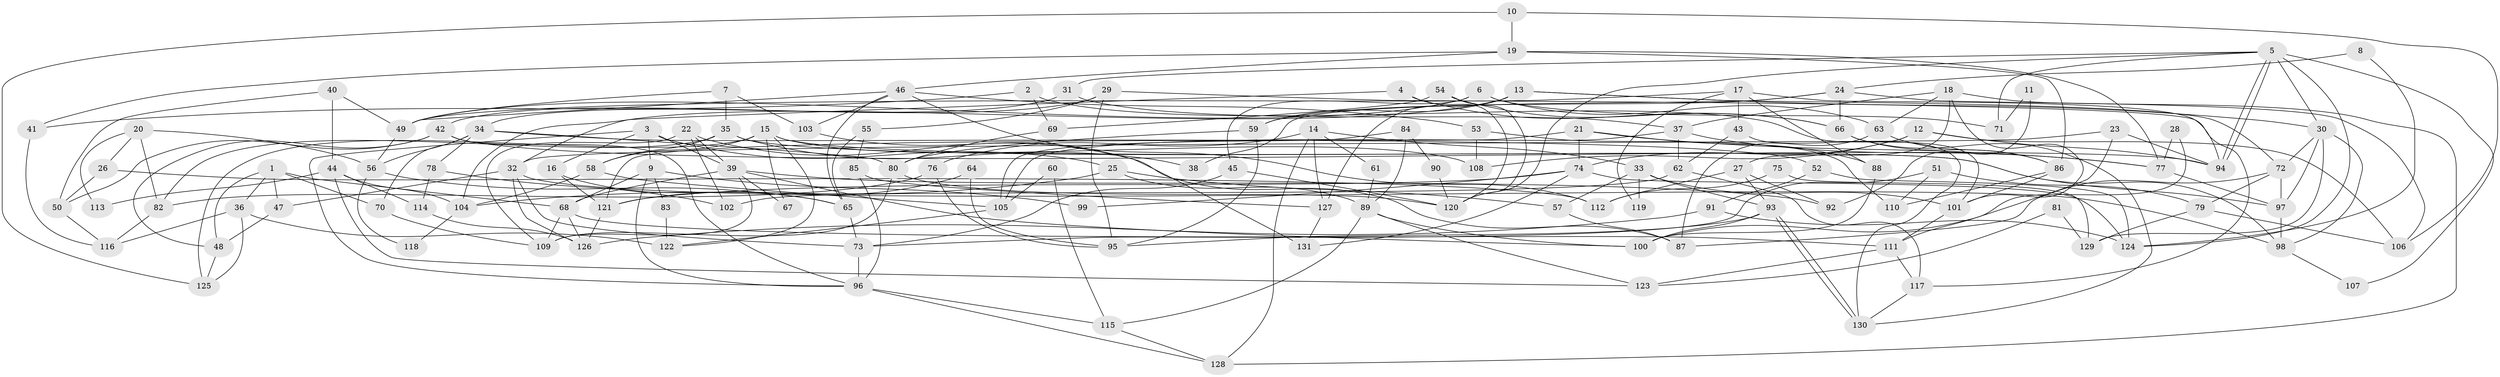// coarse degree distribution, {5: 0.22093023255813954, 3: 0.13953488372093023, 6: 0.20930232558139536, 10: 0.011627906976744186, 2: 0.16279069767441862, 4: 0.10465116279069768, 7: 0.05813953488372093, 8: 0.06976744186046512, 9: 0.023255813953488372}
// Generated by graph-tools (version 1.1) at 2025/41/03/06/25 10:41:59]
// undirected, 131 vertices, 262 edges
graph export_dot {
graph [start="1"]
  node [color=gray90,style=filled];
  1;
  2;
  3;
  4;
  5;
  6;
  7;
  8;
  9;
  10;
  11;
  12;
  13;
  14;
  15;
  16;
  17;
  18;
  19;
  20;
  21;
  22;
  23;
  24;
  25;
  26;
  27;
  28;
  29;
  30;
  31;
  32;
  33;
  34;
  35;
  36;
  37;
  38;
  39;
  40;
  41;
  42;
  43;
  44;
  45;
  46;
  47;
  48;
  49;
  50;
  51;
  52;
  53;
  54;
  55;
  56;
  57;
  58;
  59;
  60;
  61;
  62;
  63;
  64;
  65;
  66;
  67;
  68;
  69;
  70;
  71;
  72;
  73;
  74;
  75;
  76;
  77;
  78;
  79;
  80;
  81;
  82;
  83;
  84;
  85;
  86;
  87;
  88;
  89;
  90;
  91;
  92;
  93;
  94;
  95;
  96;
  97;
  98;
  99;
  100;
  101;
  102;
  103;
  104;
  105;
  106;
  107;
  108;
  109;
  110;
  111;
  112;
  113;
  114;
  115;
  116;
  117;
  118;
  119;
  120;
  121;
  122;
  123;
  124;
  125;
  126;
  127;
  128;
  129;
  130;
  131;
  1 -- 47;
  1 -- 70;
  1 -- 36;
  1 -- 48;
  1 -- 68;
  2 -- 41;
  2 -- 101;
  2 -- 69;
  3 -- 96;
  3 -- 9;
  3 -- 16;
  3 -- 25;
  3 -- 39;
  4 -- 120;
  4 -- 32;
  4 -- 66;
  5 -- 94;
  5 -- 94;
  5 -- 124;
  5 -- 30;
  5 -- 31;
  5 -- 71;
  5 -- 107;
  5 -- 120;
  6 -- 45;
  6 -- 49;
  6 -- 63;
  6 -- 71;
  7 -- 49;
  7 -- 35;
  7 -- 103;
  8 -- 24;
  8 -- 124;
  9 -- 68;
  9 -- 96;
  9 -- 83;
  9 -- 99;
  10 -- 19;
  10 -- 125;
  10 -- 106;
  11 -- 92;
  11 -- 71;
  12 -- 106;
  12 -- 108;
  12 -- 74;
  12 -- 94;
  13 -- 72;
  13 -- 104;
  13 -- 30;
  13 -- 59;
  13 -- 127;
  14 -- 33;
  14 -- 127;
  14 -- 61;
  14 -- 76;
  14 -- 128;
  15 -- 98;
  15 -- 122;
  15 -- 58;
  15 -- 67;
  15 -- 108;
  15 -- 125;
  16 -- 121;
  16 -- 65;
  17 -- 49;
  17 -- 94;
  17 -- 43;
  17 -- 88;
  17 -- 119;
  18 -- 63;
  18 -- 101;
  18 -- 27;
  18 -- 37;
  18 -- 128;
  19 -- 46;
  19 -- 77;
  19 -- 41;
  19 -- 86;
  20 -- 26;
  20 -- 82;
  20 -- 56;
  20 -- 113;
  21 -- 77;
  21 -- 88;
  21 -- 74;
  21 -- 121;
  22 -- 39;
  22 -- 109;
  22 -- 87;
  22 -- 102;
  23 -- 32;
  23 -- 94;
  23 -- 111;
  24 -- 66;
  24 -- 59;
  24 -- 38;
  24 -- 106;
  25 -- 89;
  25 -- 57;
  25 -- 104;
  26 -- 112;
  26 -- 50;
  27 -- 93;
  27 -- 92;
  27 -- 112;
  28 -- 77;
  28 -- 100;
  29 -- 117;
  29 -- 34;
  29 -- 55;
  29 -- 95;
  30 -- 72;
  30 -- 97;
  30 -- 98;
  30 -- 129;
  31 -- 37;
  31 -- 42;
  32 -- 126;
  32 -- 98;
  32 -- 47;
  32 -- 73;
  33 -- 93;
  33 -- 57;
  33 -- 101;
  33 -- 119;
  34 -- 78;
  34 -- 56;
  34 -- 52;
  34 -- 70;
  34 -- 80;
  35 -- 97;
  35 -- 82;
  35 -- 38;
  35 -- 58;
  36 -- 125;
  36 -- 116;
  36 -- 122;
  37 -- 62;
  37 -- 77;
  37 -- 105;
  39 -- 68;
  39 -- 67;
  39 -- 92;
  39 -- 100;
  39 -- 109;
  40 -- 49;
  40 -- 44;
  40 -- 50;
  41 -- 116;
  42 -- 94;
  42 -- 48;
  42 -- 50;
  42 -- 96;
  43 -- 130;
  43 -- 62;
  44 -- 123;
  44 -- 104;
  44 -- 113;
  44 -- 114;
  45 -- 120;
  45 -- 73;
  46 -- 103;
  46 -- 65;
  46 -- 49;
  46 -- 53;
  46 -- 112;
  47 -- 48;
  48 -- 125;
  49 -- 56;
  50 -- 116;
  51 -- 73;
  51 -- 79;
  51 -- 110;
  52 -- 124;
  52 -- 91;
  53 -- 110;
  53 -- 108;
  54 -- 69;
  54 -- 66;
  54 -- 120;
  55 -- 65;
  55 -- 85;
  56 -- 65;
  56 -- 118;
  57 -- 87;
  58 -- 104;
  58 -- 105;
  59 -- 80;
  59 -- 95;
  60 -- 115;
  60 -- 105;
  61 -- 89;
  62 -- 117;
  62 -- 102;
  63 -- 86;
  63 -- 87;
  64 -- 95;
  64 -- 121;
  65 -- 73;
  66 -- 86;
  66 -- 130;
  68 -- 109;
  68 -- 111;
  68 -- 126;
  69 -- 80;
  70 -- 109;
  72 -- 87;
  72 -- 79;
  72 -- 97;
  73 -- 96;
  74 -- 99;
  74 -- 121;
  74 -- 124;
  74 -- 131;
  75 -- 129;
  75 -- 112;
  76 -- 95;
  76 -- 82;
  77 -- 97;
  78 -- 114;
  78 -- 102;
  79 -- 106;
  79 -- 129;
  80 -- 120;
  80 -- 109;
  81 -- 129;
  81 -- 123;
  82 -- 116;
  83 -- 122;
  84 -- 105;
  84 -- 89;
  84 -- 90;
  85 -- 96;
  85 -- 127;
  86 -- 101;
  86 -- 110;
  88 -- 100;
  89 -- 100;
  89 -- 115;
  89 -- 123;
  90 -- 120;
  91 -- 126;
  91 -- 124;
  93 -- 95;
  93 -- 130;
  93 -- 130;
  93 -- 100;
  96 -- 128;
  96 -- 115;
  97 -- 98;
  98 -- 107;
  101 -- 111;
  103 -- 131;
  104 -- 118;
  105 -- 122;
  111 -- 117;
  111 -- 123;
  114 -- 126;
  115 -- 128;
  117 -- 130;
  121 -- 126;
  127 -- 131;
}
